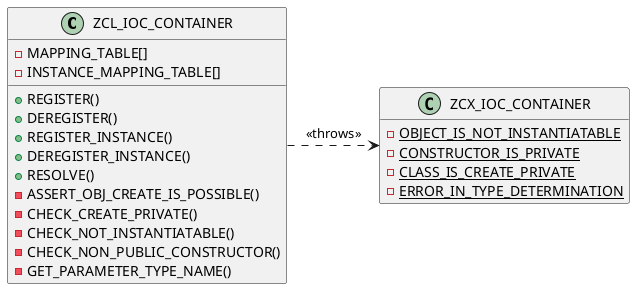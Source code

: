 @startuml zcl_ioc_container

hide empty members

class ZCL_IOC_CONTAINER {
	- MAPPING_TABLE[]
	- INSTANCE_MAPPING_TABLE[]
	+ REGISTER()
	+ DEREGISTER()
	+ REGISTER_INSTANCE()
	+ DEREGISTER_INSTANCE()
	+ RESOLVE()
	- ASSERT_OBJ_CREATE_IS_POSSIBLE()
	- CHECK_CREATE_PRIVATE()
	- CHECK_NOT_INSTANTIATABLE()
	- CHECK_NON_PUBLIC_CONSTRUCTOR()
	- GET_PARAMETER_TYPE_NAME()
}

class ZCX_IOC_CONTAINER {
	{static} - OBJECT_IS_NOT_INSTANTIATABLE
	{static} - CONSTRUCTOR_IS_PRIVATE
	{static} - CLASS_IS_CREATE_PRIVATE
	{static} - ERROR_IN_TYPE_DETERMINATION
}

ZCL_IOC_CONTAINER .right.> ZCX_IOC_CONTAINER: <<throws>>

@enduml

@startuml test_classes

hide empty members

interface ZIF_IOC_A <<interface>>
interface ZIF_IOC_B <<interface>>

class ZCL_IOC_A {
	+ IOC_B: ZIF_IOC_B
	+ CONSTRUCTOR(IOC_B: ZIF_IOC_B)
}

abstract class ZCL_IOC_ABSTRACT

class ZCL_IOC_CREATE_PRIVATE <<Create Private>> {
	+ CONSTRUCTOR()
}
class ZCL_IOC_PRIVATE_CONSTRUCTOR {
	- CONSTRUCTOR()
}

class ZCL_IOC_B_SUPER

class ZCL_IOC_B_SUBCL {
	+ IOC_C: ZCL_IOC_C
	+ CONSTRUCTOR(IOC_C: ZCL_IOC_C)
}

class ZCL_IOC_C {
	+ STRING: NAME
	+ INT4: AGE
	+ CONSTRUCTOR(STRING: NAME, INT4: AGE?)
}

ZIF_IOC_A <|.. ZCL_IOC_A
ZIF_IOC_A <|.. ZCL_IOC_ABSTRACT
ZIF_IOC_A <|.right. ZCL_IOC_CREATE_PRIVATE
ZIF_IOC_A <|.left. ZCL_IOC_PRIVATE_CONSTRUCTOR
ZCL_IOC_A o-right- ZIF_IOC_B
ZIF_IOC_B <|.. ZCL_IOC_B_SUPER
ZCL_IOC_B_SUPER <|-- ZCL_IOC_B_SUBCL
ZCL_IOC_B_SUBCL o-right- ZCL_IOC_C

@enduml